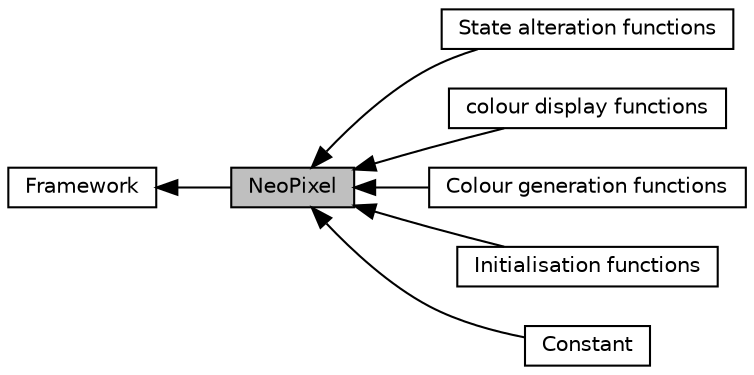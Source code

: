 digraph "NeoPixel"
{
  edge [fontname="Helvetica",fontsize="10",labelfontname="Helvetica",labelfontsize="10"];
  node [fontname="Helvetica",fontsize="10",shape=record];
  rankdir=LR;
  Node1 [label="Framework",height=0.2,width=0.4,color="black", fillcolor="white", style="filled",URL="$group___framework.html"];
  Node4 [label="State alteration functions",height=0.2,width=0.4,color="black", fillcolor="white", style="filled",URL="$group___neo_pixel___state.html",tooltip="Neopixel state alteration functions. "];
  Node6 [label="colour display functions",height=0.2,width=0.4,color="black", fillcolor="white", style="filled",URL="$group___neo_pixel___display.html",tooltip="Neopixel colour display functions. "];
  Node0 [label="NeoPixel",height=0.2,width=0.4,color="black", fillcolor="grey75", style="filled", fontcolor="black"];
  Node5 [label="Colour generation functions",height=0.2,width=0.4,color="black", fillcolor="white", style="filled",URL="$group___neo_pixel___colour.html",tooltip="Neopixel colour functions. "];
  Node3 [label="Initialisation functions",height=0.2,width=0.4,color="black", fillcolor="white", style="filled",URL="$group___neo_pixel___init.html",tooltip="Neopixel initialisation functions. "];
  Node2 [label="Constant",height=0.2,width=0.4,color="black", fillcolor="white", style="filled",URL="$group___constant.html",tooltip="Define audio frequency and DMA frequency. "];
  Node1->Node0 [shape=plaintext, dir="back", style="solid"];
  Node0->Node2 [shape=plaintext, dir="back", style="solid"];
  Node0->Node3 [shape=plaintext, dir="back", style="solid"];
  Node0->Node4 [shape=plaintext, dir="back", style="solid"];
  Node0->Node5 [shape=plaintext, dir="back", style="solid"];
  Node0->Node6 [shape=plaintext, dir="back", style="solid"];
}
